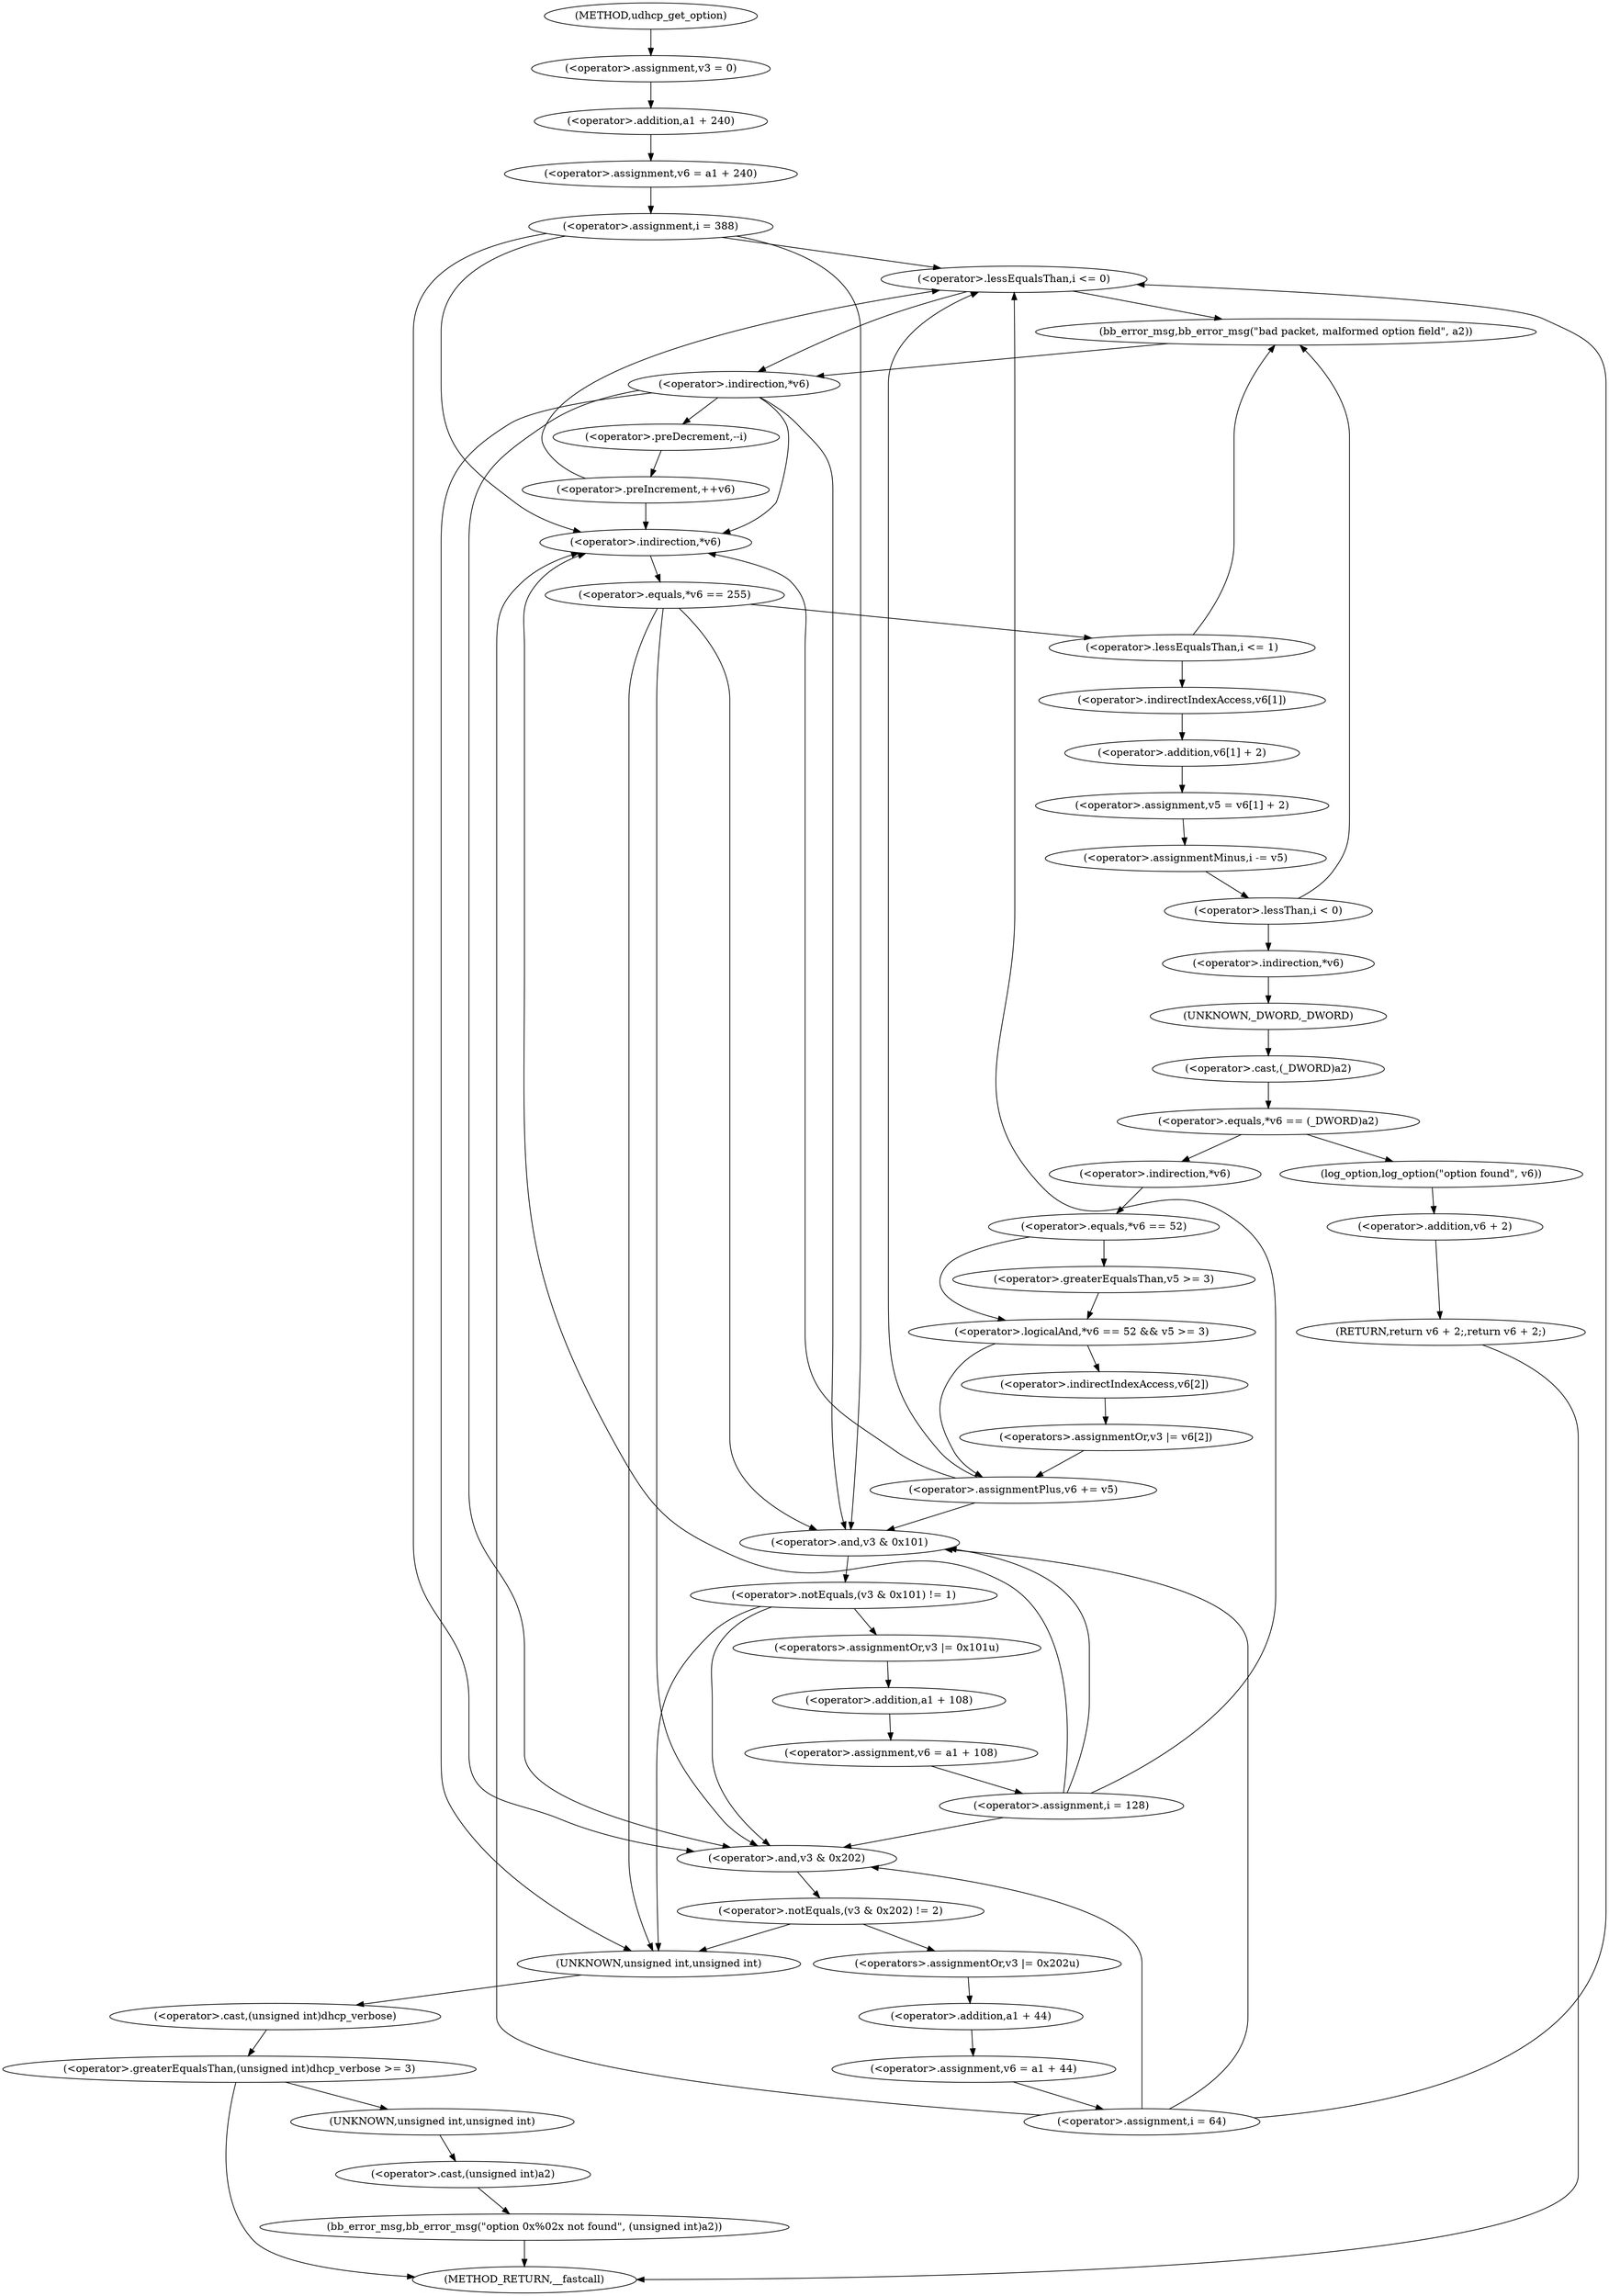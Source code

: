digraph udhcp_get_option {  
"1000113" [label = "(<operator>.assignment,v3 = 0)" ]
"1000116" [label = "(<operator>.assignment,v6 = a1 + 240)" ]
"1000118" [label = "(<operator>.addition,a1 + 240)" ]
"1000122" [label = "(<operator>.assignment,i = 388)" ]
"1000125" [label = "(<operator>.assignment,i = 64)" ]
"1000139" [label = "(<operator>.lessEqualsThan,i <= 0)" ]
"1000144" [label = "(bb_error_msg,bb_error_msg(\"bad packet, malformed option field\", a2))" ]
"1000149" [label = "(<operator>.indirection,*v6)" ]
"1000152" [label = "(<operator>.preDecrement,--i)" ]
"1000154" [label = "(<operator>.preIncrement,++v6)" ]
"1000157" [label = "(<operator>.equals,*v6 == 255)" ]
"1000158" [label = "(<operator>.indirection,*v6)" ]
"1000163" [label = "(<operator>.lessEqualsThan,i <= 1)" ]
"1000167" [label = "(<operator>.assignment,v5 = v6[1] + 2)" ]
"1000169" [label = "(<operator>.addition,v6[1] + 2)" ]
"1000170" [label = "(<operator>.indirectIndexAccess,v6[1])" ]
"1000174" [label = "(<operator>.assignmentMinus,i -= v5)" ]
"1000178" [label = "(<operator>.lessThan,i < 0)" ]
"1000183" [label = "(<operator>.equals,*v6 == (_DWORD)a2)" ]
"1000184" [label = "(<operator>.indirection,*v6)" ]
"1000186" [label = "(<operator>.cast,(_DWORD)a2)" ]
"1000187" [label = "(UNKNOWN,_DWORD,_DWORD)" ]
"1000190" [label = "(log_option,log_option(\"option found\", v6))" ]
"1000193" [label = "(RETURN,return v6 + 2;,return v6 + 2;)" ]
"1000194" [label = "(<operator>.addition,v6 + 2)" ]
"1000198" [label = "(<operator>.logicalAnd,*v6 == 52 && v5 >= 3)" ]
"1000199" [label = "(<operator>.equals,*v6 == 52)" ]
"1000200" [label = "(<operator>.indirection,*v6)" ]
"1000203" [label = "(<operator>.greaterEqualsThan,v5 >= 3)" ]
"1000206" [label = "(<operators>.assignmentOr,v3 |= v6[2])" ]
"1000208" [label = "(<operator>.indirectIndexAccess,v6[2])" ]
"1000211" [label = "(<operator>.assignmentPlus,v6 += v5)" ]
"1000215" [label = "(<operator>.notEquals,(v3 & 0x101) != 1)" ]
"1000216" [label = "(<operator>.and,v3 & 0x101)" ]
"1000221" [label = "(<operators>.assignmentOr,v3 |= 0x101u)" ]
"1000224" [label = "(<operator>.assignment,v6 = a1 + 108)" ]
"1000226" [label = "(<operator>.addition,a1 + 108)" ]
"1000229" [label = "(<operator>.assignment,i = 128)" ]
"1000233" [label = "(<operator>.notEquals,(v3 & 0x202) != 2)" ]
"1000234" [label = "(<operator>.and,v3 & 0x202)" ]
"1000239" [label = "(<operators>.assignmentOr,v3 |= 0x202u)" ]
"1000242" [label = "(<operator>.assignment,v6 = a1 + 44)" ]
"1000244" [label = "(<operator>.addition,a1 + 44)" ]
"1000248" [label = "(<operator>.greaterEqualsThan,(unsigned int)dhcp_verbose >= 3)" ]
"1000249" [label = "(<operator>.cast,(unsigned int)dhcp_verbose)" ]
"1000250" [label = "(UNKNOWN,unsigned int,unsigned int)" ]
"1000253" [label = "(bb_error_msg,bb_error_msg(\"option 0x%02x not found\", (unsigned int)a2))" ]
"1000255" [label = "(<operator>.cast,(unsigned int)a2)" ]
"1000256" [label = "(UNKNOWN,unsigned int,unsigned int)" ]
"1000105" [label = "(METHOD,udhcp_get_option)" ]
"1000259" [label = "(METHOD_RETURN,__fastcall)" ]
  "1000113" -> "1000118" 
  "1000116" -> "1000122" 
  "1000118" -> "1000116" 
  "1000122" -> "1000139" 
  "1000122" -> "1000158" 
  "1000122" -> "1000216" 
  "1000122" -> "1000234" 
  "1000125" -> "1000139" 
  "1000125" -> "1000158" 
  "1000125" -> "1000216" 
  "1000125" -> "1000234" 
  "1000139" -> "1000144" 
  "1000139" -> "1000149" 
  "1000144" -> "1000149" 
  "1000149" -> "1000250" 
  "1000149" -> "1000158" 
  "1000149" -> "1000216" 
  "1000149" -> "1000234" 
  "1000149" -> "1000152" 
  "1000152" -> "1000154" 
  "1000154" -> "1000139" 
  "1000154" -> "1000158" 
  "1000157" -> "1000250" 
  "1000157" -> "1000216" 
  "1000157" -> "1000234" 
  "1000157" -> "1000163" 
  "1000158" -> "1000157" 
  "1000163" -> "1000144" 
  "1000163" -> "1000170" 
  "1000167" -> "1000174" 
  "1000169" -> "1000167" 
  "1000170" -> "1000169" 
  "1000174" -> "1000178" 
  "1000178" -> "1000144" 
  "1000178" -> "1000184" 
  "1000183" -> "1000190" 
  "1000183" -> "1000200" 
  "1000184" -> "1000187" 
  "1000186" -> "1000183" 
  "1000187" -> "1000186" 
  "1000190" -> "1000194" 
  "1000193" -> "1000259" 
  "1000194" -> "1000193" 
  "1000198" -> "1000208" 
  "1000198" -> "1000211" 
  "1000199" -> "1000198" 
  "1000199" -> "1000203" 
  "1000200" -> "1000199" 
  "1000203" -> "1000198" 
  "1000206" -> "1000211" 
  "1000208" -> "1000206" 
  "1000211" -> "1000139" 
  "1000211" -> "1000158" 
  "1000211" -> "1000216" 
  "1000215" -> "1000250" 
  "1000215" -> "1000234" 
  "1000215" -> "1000221" 
  "1000216" -> "1000215" 
  "1000221" -> "1000226" 
  "1000224" -> "1000229" 
  "1000226" -> "1000224" 
  "1000229" -> "1000139" 
  "1000229" -> "1000158" 
  "1000229" -> "1000216" 
  "1000229" -> "1000234" 
  "1000233" -> "1000250" 
  "1000233" -> "1000239" 
  "1000234" -> "1000233" 
  "1000239" -> "1000244" 
  "1000242" -> "1000125" 
  "1000244" -> "1000242" 
  "1000248" -> "1000256" 
  "1000248" -> "1000259" 
  "1000249" -> "1000248" 
  "1000250" -> "1000249" 
  "1000253" -> "1000259" 
  "1000255" -> "1000253" 
  "1000256" -> "1000255" 
  "1000105" -> "1000113" 
}

